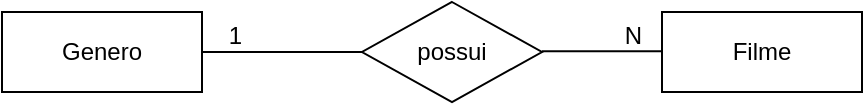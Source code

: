 <mxfile version="14.4.4" type="device"><diagram id="9_8zhDQk6Ey8nBTmLFFm" name="Page-1"><mxGraphModel dx="981" dy="526" grid="1" gridSize="10" guides="1" tooltips="1" connect="1" arrows="1" fold="1" page="1" pageScale="1" pageWidth="827" pageHeight="1169" math="0" shadow="0"><root><mxCell id="0"/><mxCell id="1" parent="0"/><mxCell id="S9t998kziUw6aYlNGrU0-2" value="Filme" style="whiteSpace=wrap;html=1;align=center;" vertex="1" parent="1"><mxGeometry x="370" y="40" width="100" height="40" as="geometry"/></mxCell><mxCell id="S9t998kziUw6aYlNGrU0-3" value="possui" style="shape=rhombus;perimeter=rhombusPerimeter;whiteSpace=wrap;html=1;align=center;" vertex="1" parent="1"><mxGeometry x="220" y="35" width="90" height="50" as="geometry"/></mxCell><mxCell id="S9t998kziUw6aYlNGrU0-4" value="Genero" style="whiteSpace=wrap;html=1;align=center;" vertex="1" parent="1"><mxGeometry x="40" y="40" width="100" height="40" as="geometry"/></mxCell><mxCell id="S9t998kziUw6aYlNGrU0-8" value="" style="endArrow=none;html=1;rounded=0;exitX=0;exitY=0.5;exitDx=0;exitDy=0;entryX=1;entryY=0.5;entryDx=0;entryDy=0;" edge="1" parent="1" source="S9t998kziUw6aYlNGrU0-3" target="S9t998kziUw6aYlNGrU0-4"><mxGeometry relative="1" as="geometry"><mxPoint x="270" y="180" as="sourcePoint"/><mxPoint x="430" y="180" as="targetPoint"/></mxGeometry></mxCell><mxCell id="S9t998kziUw6aYlNGrU0-9" value="1" style="resizable=0;html=1;align=right;verticalAlign=bottom;" connectable="0" vertex="1" parent="S9t998kziUw6aYlNGrU0-8"><mxGeometry x="1" relative="1" as="geometry"><mxPoint x="20" as="offset"/></mxGeometry></mxCell><mxCell id="S9t998kziUw6aYlNGrU0-10" value="" style="endArrow=none;html=1;rounded=0;entryX=1;entryY=0.5;entryDx=0;entryDy=0;exitX=0;exitY=0.5;exitDx=0;exitDy=0;" edge="1" parent="1"><mxGeometry relative="1" as="geometry"><mxPoint x="370" y="59.66" as="sourcePoint"/><mxPoint x="310" y="59.66" as="targetPoint"/></mxGeometry></mxCell><mxCell id="S9t998kziUw6aYlNGrU0-11" value="N" style="resizable=0;html=1;align=right;verticalAlign=bottom;" connectable="0" vertex="1" parent="S9t998kziUw6aYlNGrU0-10"><mxGeometry x="1" relative="1" as="geometry"><mxPoint x="50" y="0.34" as="offset"/></mxGeometry></mxCell></root></mxGraphModel></diagram></mxfile>